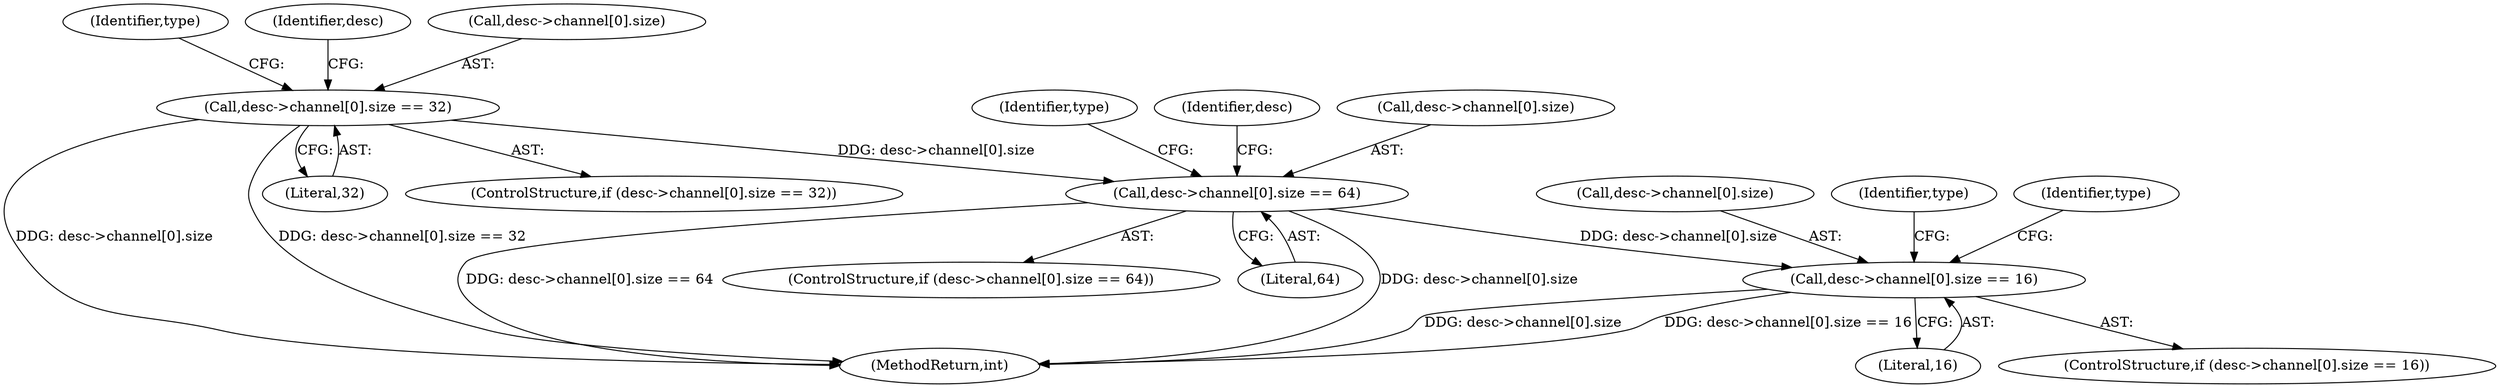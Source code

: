 digraph "0_virglrenderer_114688c526fe45f341d75ccd1d85473c3b08f7a7@array" {
"1000203" [label="(Call,desc->channel[0].size == 16)"];
"1000189" [label="(Call,desc->channel[0].size == 64)"];
"1000175" [label="(Call,desc->channel[0].size == 32)"];
"1000188" [label="(ControlStructure,if (desc->channel[0].size == 64))"];
"1000183" [label="(Literal,32)"];
"1000199" [label="(Identifier,type)"];
"1000207" [label="(Identifier,desc)"];
"1000203" [label="(Call,desc->channel[0].size == 16)"];
"1000185" [label="(Identifier,type)"];
"1000190" [label="(Call,desc->channel[0].size)"];
"1000175" [label="(Call,desc->channel[0].size == 32)"];
"1000189" [label="(Call,desc->channel[0].size == 64)"];
"1000193" [label="(Identifier,desc)"];
"1000204" [label="(Call,desc->channel[0].size)"];
"1000197" [label="(Literal,64)"];
"1000174" [label="(ControlStructure,if (desc->channel[0].size == 32))"];
"1000211" [label="(Literal,16)"];
"1000213" [label="(Identifier,type)"];
"1000429" [label="(Identifier,type)"];
"1000202" [label="(ControlStructure,if (desc->channel[0].size == 16))"];
"1000523" [label="(MethodReturn,int)"];
"1000176" [label="(Call,desc->channel[0].size)"];
"1000203" -> "1000202"  [label="AST: "];
"1000203" -> "1000211"  [label="CFG: "];
"1000204" -> "1000203"  [label="AST: "];
"1000211" -> "1000203"  [label="AST: "];
"1000213" -> "1000203"  [label="CFG: "];
"1000429" -> "1000203"  [label="CFG: "];
"1000203" -> "1000523"  [label="DDG: desc->channel[0].size == 16"];
"1000203" -> "1000523"  [label="DDG: desc->channel[0].size"];
"1000189" -> "1000203"  [label="DDG: desc->channel[0].size"];
"1000189" -> "1000188"  [label="AST: "];
"1000189" -> "1000197"  [label="CFG: "];
"1000190" -> "1000189"  [label="AST: "];
"1000197" -> "1000189"  [label="AST: "];
"1000199" -> "1000189"  [label="CFG: "];
"1000207" -> "1000189"  [label="CFG: "];
"1000189" -> "1000523"  [label="DDG: desc->channel[0].size"];
"1000189" -> "1000523"  [label="DDG: desc->channel[0].size == 64"];
"1000175" -> "1000189"  [label="DDG: desc->channel[0].size"];
"1000175" -> "1000174"  [label="AST: "];
"1000175" -> "1000183"  [label="CFG: "];
"1000176" -> "1000175"  [label="AST: "];
"1000183" -> "1000175"  [label="AST: "];
"1000185" -> "1000175"  [label="CFG: "];
"1000193" -> "1000175"  [label="CFG: "];
"1000175" -> "1000523"  [label="DDG: desc->channel[0].size"];
"1000175" -> "1000523"  [label="DDG: desc->channel[0].size == 32"];
}
